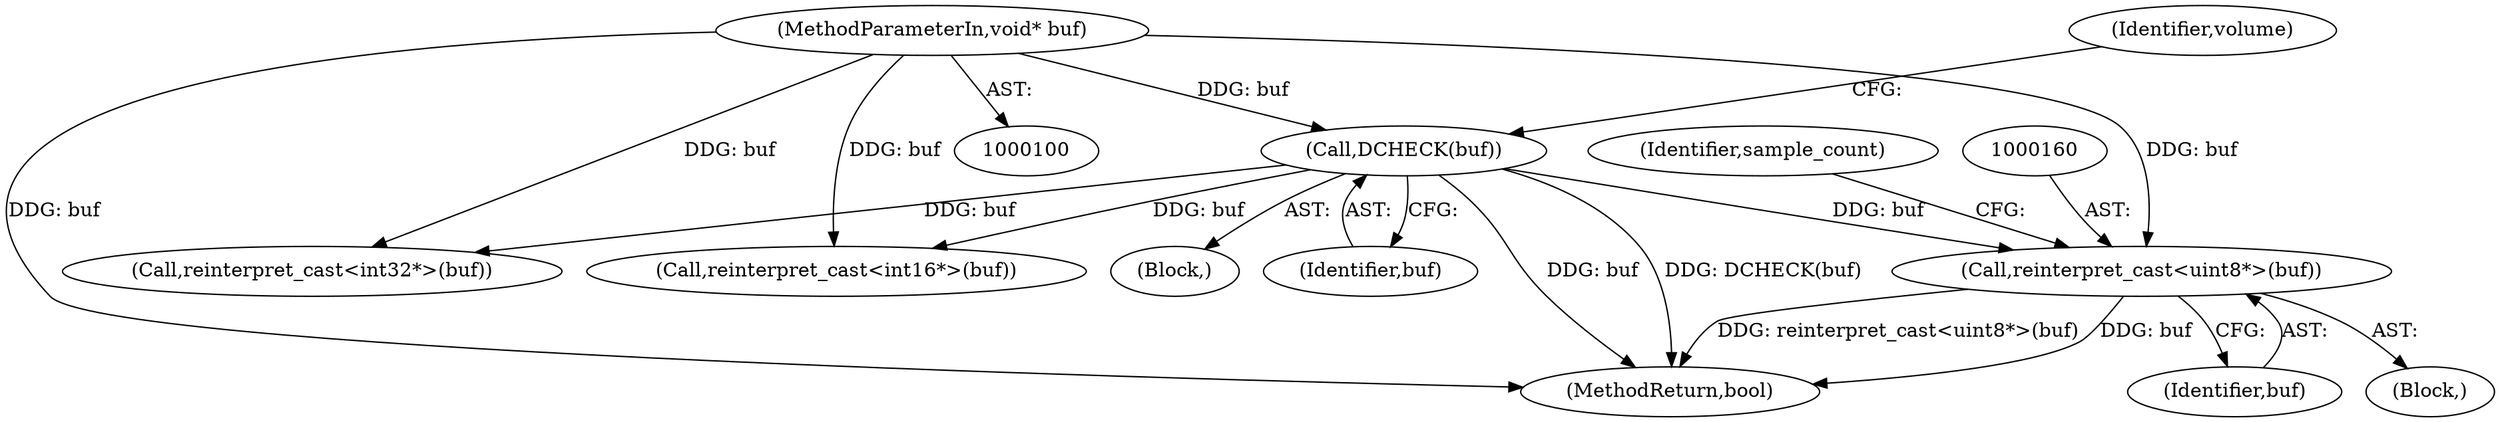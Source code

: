digraph "0_Chrome_cfcce91cfc1a14a91a672ad0f052b86a5c1768a3_1@pointer" {
"1000159" [label="(Call,reinterpret_cast<uint8*>(buf))"];
"1000107" [label="(Call,DCHECK(buf))"];
"1000101" [label="(MethodParameterIn,void* buf)"];
"1000161" [label="(Identifier,buf)"];
"1000101" [label="(MethodParameterIn,void* buf)"];
"1000189" [label="(Call,reinterpret_cast<int16*>(buf))"];
"1000230" [label="(MethodReturn,bool)"];
"1000108" [label="(Identifier,buf)"];
"1000112" [label="(Identifier,volume)"];
"1000218" [label="(Call,reinterpret_cast<int32*>(buf))"];
"1000106" [label="(Block,)"];
"1000107" [label="(Call,DCHECK(buf))"];
"1000158" [label="(Block,)"];
"1000159" [label="(Call,reinterpret_cast<uint8*>(buf))"];
"1000163" [label="(Identifier,sample_count)"];
"1000159" -> "1000158"  [label="AST: "];
"1000159" -> "1000161"  [label="CFG: "];
"1000160" -> "1000159"  [label="AST: "];
"1000161" -> "1000159"  [label="AST: "];
"1000163" -> "1000159"  [label="CFG: "];
"1000159" -> "1000230"  [label="DDG: reinterpret_cast<uint8*>(buf)"];
"1000159" -> "1000230"  [label="DDG: buf"];
"1000107" -> "1000159"  [label="DDG: buf"];
"1000101" -> "1000159"  [label="DDG: buf"];
"1000107" -> "1000106"  [label="AST: "];
"1000107" -> "1000108"  [label="CFG: "];
"1000108" -> "1000107"  [label="AST: "];
"1000112" -> "1000107"  [label="CFG: "];
"1000107" -> "1000230"  [label="DDG: buf"];
"1000107" -> "1000230"  [label="DDG: DCHECK(buf)"];
"1000101" -> "1000107"  [label="DDG: buf"];
"1000107" -> "1000189"  [label="DDG: buf"];
"1000107" -> "1000218"  [label="DDG: buf"];
"1000101" -> "1000100"  [label="AST: "];
"1000101" -> "1000230"  [label="DDG: buf"];
"1000101" -> "1000189"  [label="DDG: buf"];
"1000101" -> "1000218"  [label="DDG: buf"];
}

